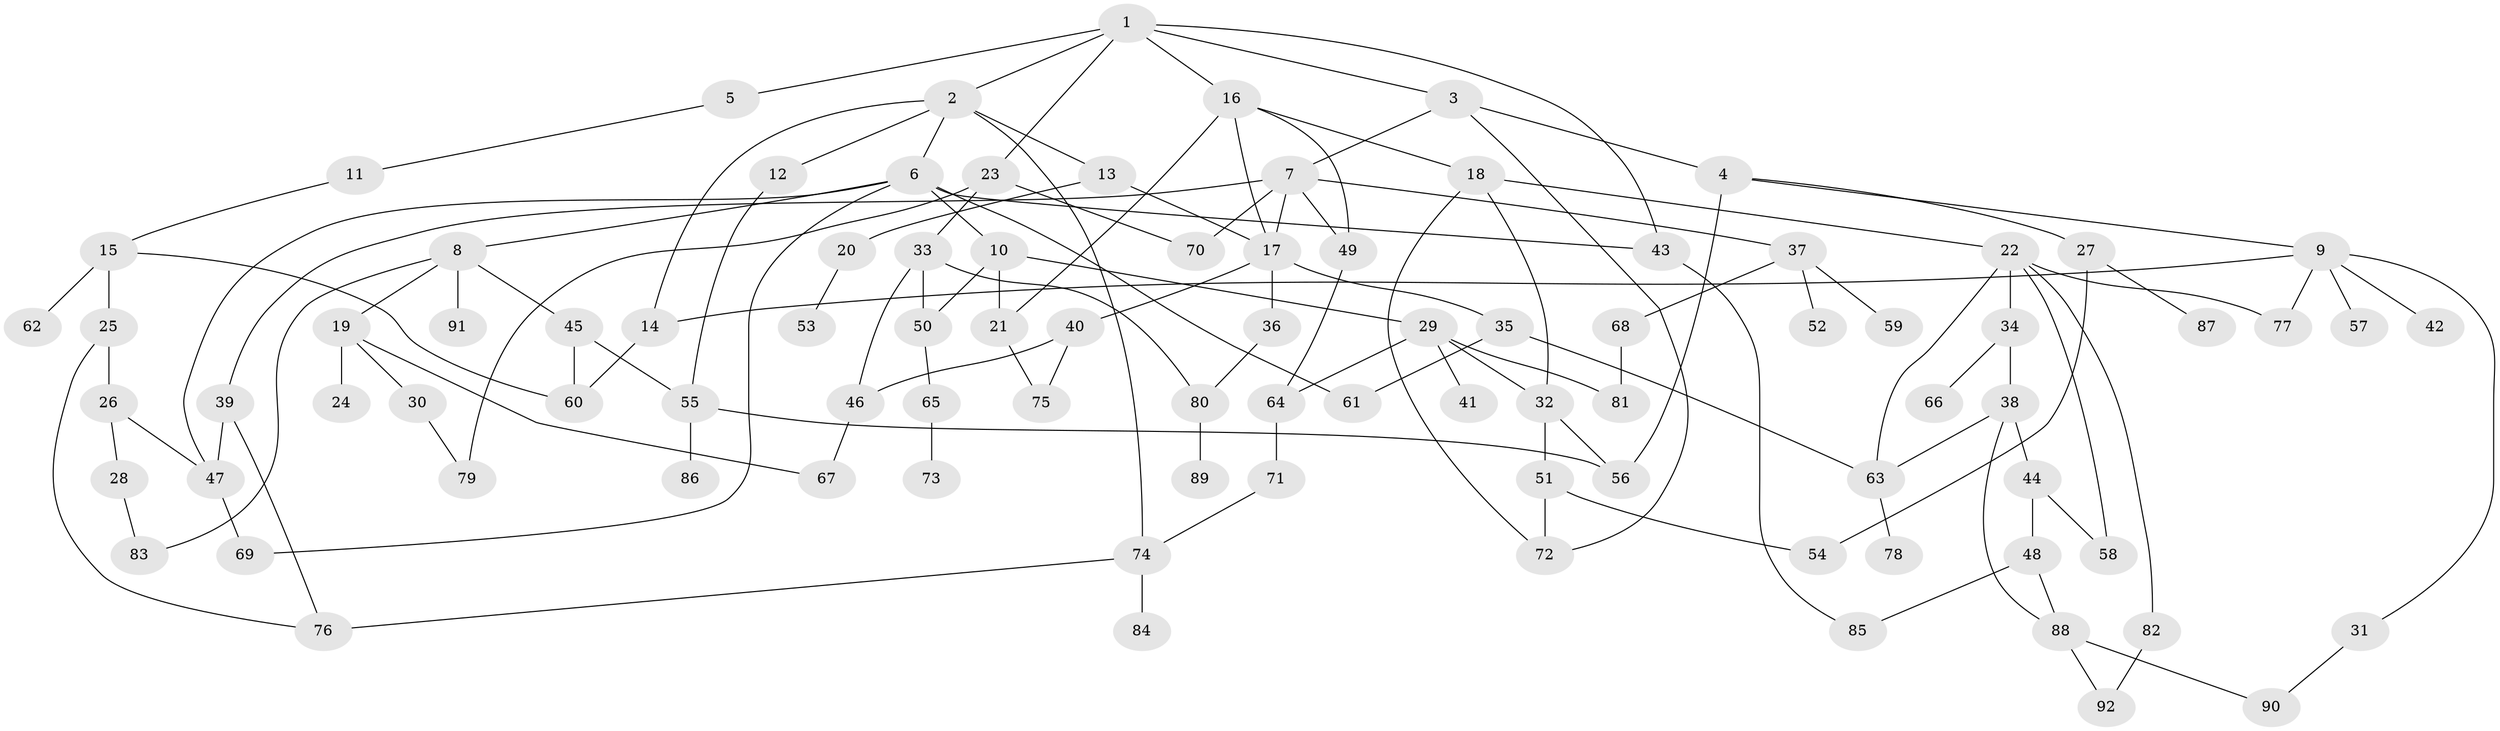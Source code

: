 // Generated by graph-tools (version 1.1) at 2025/41/03/09/25 04:41:55]
// undirected, 92 vertices, 131 edges
graph export_dot {
graph [start="1"]
  node [color=gray90,style=filled];
  1;
  2;
  3;
  4;
  5;
  6;
  7;
  8;
  9;
  10;
  11;
  12;
  13;
  14;
  15;
  16;
  17;
  18;
  19;
  20;
  21;
  22;
  23;
  24;
  25;
  26;
  27;
  28;
  29;
  30;
  31;
  32;
  33;
  34;
  35;
  36;
  37;
  38;
  39;
  40;
  41;
  42;
  43;
  44;
  45;
  46;
  47;
  48;
  49;
  50;
  51;
  52;
  53;
  54;
  55;
  56;
  57;
  58;
  59;
  60;
  61;
  62;
  63;
  64;
  65;
  66;
  67;
  68;
  69;
  70;
  71;
  72;
  73;
  74;
  75;
  76;
  77;
  78;
  79;
  80;
  81;
  82;
  83;
  84;
  85;
  86;
  87;
  88;
  89;
  90;
  91;
  92;
  1 -- 2;
  1 -- 3;
  1 -- 5;
  1 -- 16;
  1 -- 23;
  1 -- 43;
  2 -- 6;
  2 -- 12;
  2 -- 13;
  2 -- 14;
  2 -- 74;
  3 -- 4;
  3 -- 7;
  3 -- 72;
  4 -- 9;
  4 -- 27;
  4 -- 56;
  5 -- 11;
  6 -- 8;
  6 -- 10;
  6 -- 47;
  6 -- 61;
  6 -- 69;
  6 -- 43;
  7 -- 37;
  7 -- 39;
  7 -- 49;
  7 -- 17;
  7 -- 70;
  8 -- 19;
  8 -- 45;
  8 -- 91;
  8 -- 83;
  9 -- 31;
  9 -- 42;
  9 -- 57;
  9 -- 77;
  9 -- 14;
  10 -- 21;
  10 -- 29;
  10 -- 50;
  11 -- 15;
  12 -- 55;
  13 -- 17;
  13 -- 20;
  14 -- 60;
  15 -- 25;
  15 -- 62;
  15 -- 60;
  16 -- 18;
  16 -- 49;
  16 -- 17;
  16 -- 21;
  17 -- 35;
  17 -- 36;
  17 -- 40;
  18 -- 22;
  18 -- 72;
  18 -- 32;
  19 -- 24;
  19 -- 30;
  19 -- 67;
  20 -- 53;
  21 -- 75;
  22 -- 34;
  22 -- 58;
  22 -- 77;
  22 -- 82;
  22 -- 63;
  23 -- 33;
  23 -- 70;
  23 -- 79;
  25 -- 26;
  25 -- 76;
  26 -- 28;
  26 -- 47;
  27 -- 54;
  27 -- 87;
  28 -- 83;
  29 -- 32;
  29 -- 41;
  29 -- 64;
  29 -- 81;
  30 -- 79;
  31 -- 90;
  32 -- 51;
  32 -- 56;
  33 -- 46;
  33 -- 80;
  33 -- 50;
  34 -- 38;
  34 -- 66;
  35 -- 61;
  35 -- 63;
  36 -- 80;
  37 -- 52;
  37 -- 59;
  37 -- 68;
  38 -- 44;
  38 -- 88;
  38 -- 63;
  39 -- 76;
  39 -- 47;
  40 -- 75;
  40 -- 46;
  43 -- 85;
  44 -- 48;
  44 -- 58;
  45 -- 60;
  45 -- 55;
  46 -- 67;
  47 -- 69;
  48 -- 88;
  48 -- 85;
  49 -- 64;
  50 -- 65;
  51 -- 72;
  51 -- 54;
  55 -- 86;
  55 -- 56;
  63 -- 78;
  64 -- 71;
  65 -- 73;
  68 -- 81;
  71 -- 74;
  74 -- 84;
  74 -- 76;
  80 -- 89;
  82 -- 92;
  88 -- 90;
  88 -- 92;
}
